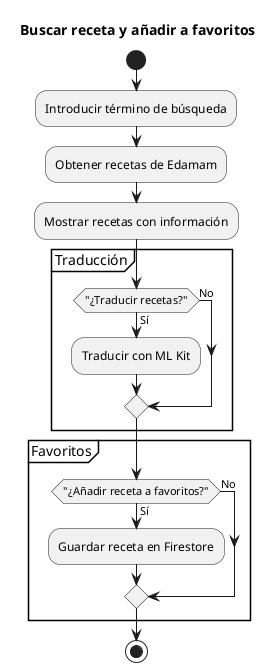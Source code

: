 @startuml
title Buscar receta y añadir a favoritos

start

:Introducir término de búsqueda;
:Obtener recetas de Edamam;
:Mostrar recetas con información;

partition Traducción {
    if ("¿Traducir recetas?") then (Sí)
        :Traducir con ML Kit;
    else (No)
    endif
}

partition Favoritos {
    if ("¿Añadir receta a favoritos?") then (Sí)
        :Guardar receta en Firestore;
    else (No)
    endif
}

stop
@enduml
